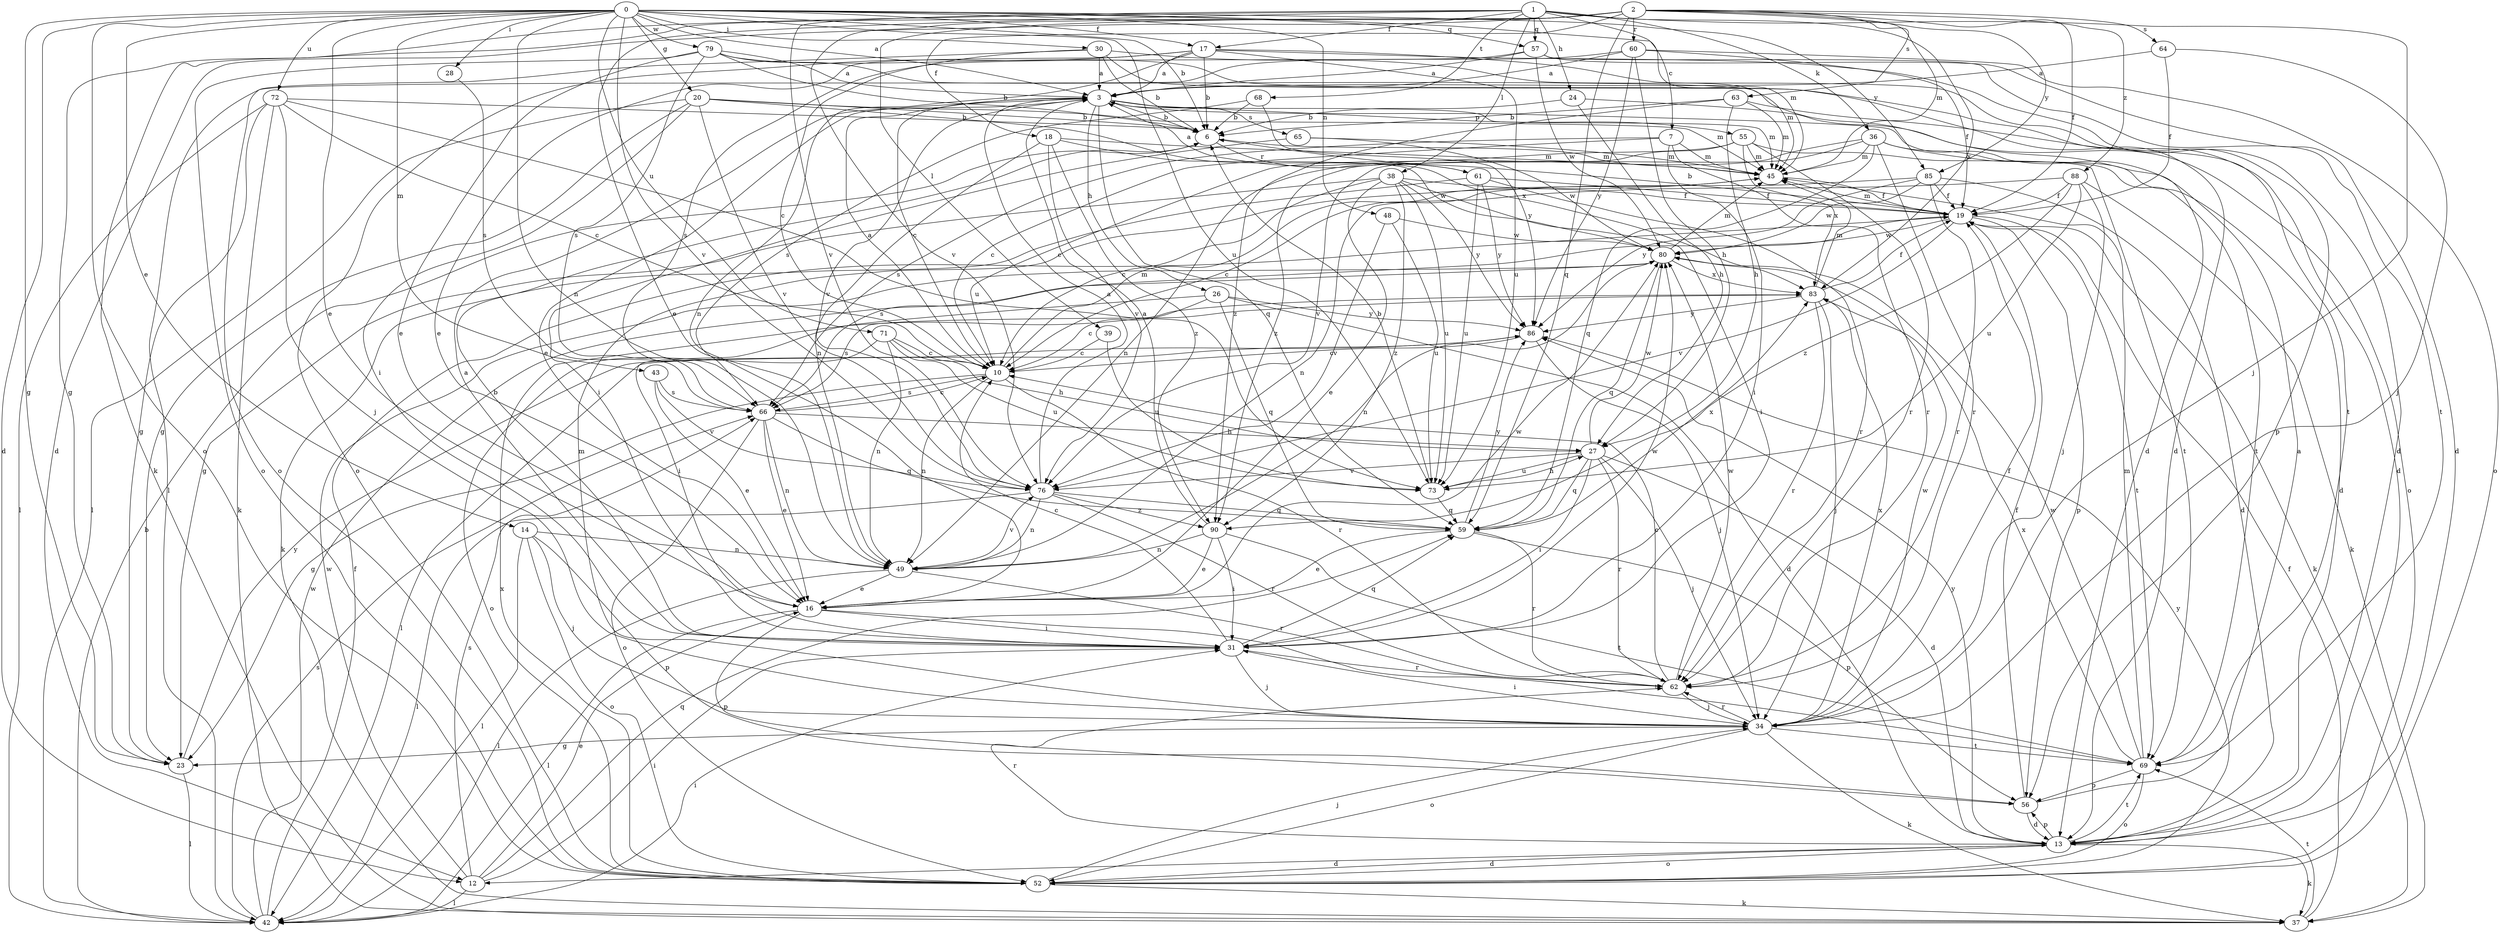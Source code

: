 strict digraph  {
0;
1;
2;
3;
6;
7;
10;
12;
13;
14;
16;
17;
18;
19;
20;
23;
24;
26;
27;
28;
30;
31;
34;
36;
37;
38;
39;
42;
43;
45;
48;
49;
52;
55;
56;
57;
59;
60;
61;
62;
63;
64;
65;
66;
68;
69;
71;
72;
73;
76;
79;
80;
83;
85;
86;
88;
90;
0 -> 3  [label=a];
0 -> 6  [label=b];
0 -> 12  [label=d];
0 -> 14  [label=e];
0 -> 16  [label=e];
0 -> 17  [label=f];
0 -> 20  [label=g];
0 -> 23  [label=g];
0 -> 28  [label=i];
0 -> 30  [label=i];
0 -> 43  [label=m];
0 -> 45  [label=m];
0 -> 48  [label=n];
0 -> 49  [label=n];
0 -> 52  [label=o];
0 -> 57  [label=q];
0 -> 71  [label=u];
0 -> 72  [label=u];
0 -> 73  [label=u];
0 -> 76  [label=v];
0 -> 79  [label=w];
0 -> 85  [label=y];
1 -> 7  [label=c];
1 -> 16  [label=e];
1 -> 17  [label=f];
1 -> 24  [label=h];
1 -> 34  [label=j];
1 -> 36  [label=k];
1 -> 37  [label=k];
1 -> 38  [label=l];
1 -> 57  [label=q];
1 -> 68  [label=t];
1 -> 76  [label=v];
1 -> 83  [label=x];
2 -> 12  [label=d];
2 -> 18  [label=f];
2 -> 19  [label=f];
2 -> 23  [label=g];
2 -> 39  [label=l];
2 -> 45  [label=m];
2 -> 59  [label=q];
2 -> 60  [label=r];
2 -> 63  [label=s];
2 -> 64  [label=s];
2 -> 76  [label=v];
2 -> 85  [label=y];
2 -> 88  [label=z];
3 -> 6  [label=b];
3 -> 10  [label=c];
3 -> 16  [label=e];
3 -> 26  [label=h];
3 -> 45  [label=m];
3 -> 55  [label=p];
3 -> 59  [label=q];
3 -> 65  [label=s];
3 -> 76  [label=v];
6 -> 45  [label=m];
6 -> 61  [label=r];
7 -> 10  [label=c];
7 -> 31  [label=i];
7 -> 45  [label=m];
7 -> 62  [label=r];
7 -> 66  [label=s];
10 -> 3  [label=a];
10 -> 23  [label=g];
10 -> 45  [label=m];
10 -> 49  [label=n];
10 -> 62  [label=r];
10 -> 66  [label=s];
12 -> 16  [label=e];
12 -> 31  [label=i];
12 -> 42  [label=l];
12 -> 59  [label=q];
12 -> 66  [label=s];
12 -> 80  [label=w];
13 -> 12  [label=d];
13 -> 37  [label=k];
13 -> 52  [label=o];
13 -> 56  [label=p];
13 -> 62  [label=r];
13 -> 69  [label=t];
13 -> 86  [label=y];
14 -> 34  [label=j];
14 -> 42  [label=l];
14 -> 49  [label=n];
14 -> 52  [label=o];
14 -> 56  [label=p];
16 -> 31  [label=i];
16 -> 42  [label=l];
16 -> 56  [label=p];
16 -> 69  [label=t];
16 -> 80  [label=w];
17 -> 3  [label=a];
17 -> 6  [label=b];
17 -> 13  [label=d];
17 -> 16  [label=e];
17 -> 45  [label=m];
17 -> 49  [label=n];
17 -> 52  [label=o];
17 -> 73  [label=u];
18 -> 45  [label=m];
18 -> 49  [label=n];
18 -> 76  [label=v];
18 -> 80  [label=w];
18 -> 90  [label=z];
19 -> 6  [label=b];
19 -> 37  [label=k];
19 -> 45  [label=m];
19 -> 56  [label=p];
19 -> 66  [label=s];
19 -> 69  [label=t];
19 -> 76  [label=v];
19 -> 80  [label=w];
20 -> 6  [label=b];
20 -> 23  [label=g];
20 -> 31  [label=i];
20 -> 42  [label=l];
20 -> 45  [label=m];
20 -> 76  [label=v];
20 -> 83  [label=x];
23 -> 42  [label=l];
23 -> 86  [label=y];
24 -> 6  [label=b];
24 -> 27  [label=h];
24 -> 52  [label=o];
26 -> 10  [label=c];
26 -> 13  [label=d];
26 -> 31  [label=i];
26 -> 59  [label=q];
26 -> 86  [label=y];
27 -> 13  [label=d];
27 -> 31  [label=i];
27 -> 34  [label=j];
27 -> 59  [label=q];
27 -> 62  [label=r];
27 -> 73  [label=u];
27 -> 76  [label=v];
27 -> 80  [label=w];
28 -> 66  [label=s];
30 -> 3  [label=a];
30 -> 6  [label=b];
30 -> 10  [label=c];
30 -> 13  [label=d];
30 -> 52  [label=o];
30 -> 56  [label=p];
31 -> 3  [label=a];
31 -> 6  [label=b];
31 -> 10  [label=c];
31 -> 34  [label=j];
31 -> 59  [label=q];
31 -> 62  [label=r];
31 -> 80  [label=w];
34 -> 19  [label=f];
34 -> 23  [label=g];
34 -> 31  [label=i];
34 -> 37  [label=k];
34 -> 45  [label=m];
34 -> 52  [label=o];
34 -> 62  [label=r];
34 -> 69  [label=t];
34 -> 80  [label=w];
34 -> 83  [label=x];
36 -> 13  [label=d];
36 -> 45  [label=m];
36 -> 49  [label=n];
36 -> 59  [label=q];
36 -> 62  [label=r];
36 -> 69  [label=t];
36 -> 76  [label=v];
37 -> 19  [label=f];
37 -> 69  [label=t];
38 -> 10  [label=c];
38 -> 16  [label=e];
38 -> 19  [label=f];
38 -> 23  [label=g];
38 -> 31  [label=i];
38 -> 73  [label=u];
38 -> 86  [label=y];
38 -> 90  [label=z];
39 -> 10  [label=c];
39 -> 73  [label=u];
42 -> 6  [label=b];
42 -> 19  [label=f];
42 -> 31  [label=i];
42 -> 66  [label=s];
42 -> 80  [label=w];
43 -> 16  [label=e];
43 -> 66  [label=s];
43 -> 76  [label=v];
45 -> 19  [label=f];
48 -> 73  [label=u];
48 -> 76  [label=v];
48 -> 80  [label=w];
49 -> 16  [label=e];
49 -> 42  [label=l];
49 -> 62  [label=r];
49 -> 76  [label=v];
52 -> 13  [label=d];
52 -> 34  [label=j];
52 -> 37  [label=k];
52 -> 83  [label=x];
52 -> 86  [label=y];
55 -> 10  [label=c];
55 -> 45  [label=m];
55 -> 62  [label=r];
55 -> 69  [label=t];
55 -> 83  [label=x];
55 -> 90  [label=z];
56 -> 3  [label=a];
56 -> 13  [label=d];
56 -> 19  [label=f];
57 -> 3  [label=a];
57 -> 13  [label=d];
57 -> 66  [label=s];
57 -> 69  [label=t];
57 -> 80  [label=w];
59 -> 16  [label=e];
59 -> 56  [label=p];
59 -> 62  [label=r];
59 -> 83  [label=x];
59 -> 86  [label=y];
60 -> 3  [label=a];
60 -> 19  [label=f];
60 -> 27  [label=h];
60 -> 42  [label=l];
60 -> 52  [label=o];
60 -> 86  [label=y];
61 -> 3  [label=a];
61 -> 19  [label=f];
61 -> 37  [label=k];
61 -> 62  [label=r];
61 -> 73  [label=u];
61 -> 86  [label=y];
62 -> 10  [label=c];
62 -> 34  [label=j];
62 -> 80  [label=w];
63 -> 6  [label=b];
63 -> 13  [label=d];
63 -> 27  [label=h];
63 -> 45  [label=m];
63 -> 90  [label=z];
64 -> 3  [label=a];
64 -> 19  [label=f];
64 -> 34  [label=j];
65 -> 31  [label=i];
65 -> 45  [label=m];
65 -> 80  [label=w];
66 -> 10  [label=c];
66 -> 16  [label=e];
66 -> 27  [label=h];
66 -> 49  [label=n];
66 -> 52  [label=o];
66 -> 59  [label=q];
68 -> 6  [label=b];
68 -> 66  [label=s];
68 -> 86  [label=y];
69 -> 45  [label=m];
69 -> 52  [label=o];
69 -> 56  [label=p];
69 -> 80  [label=w];
69 -> 83  [label=x];
71 -> 10  [label=c];
71 -> 27  [label=h];
71 -> 49  [label=n];
71 -> 52  [label=o];
71 -> 73  [label=u];
72 -> 6  [label=b];
72 -> 10  [label=c];
72 -> 23  [label=g];
72 -> 34  [label=j];
72 -> 37  [label=k];
72 -> 42  [label=l];
72 -> 73  [label=u];
73 -> 6  [label=b];
73 -> 27  [label=h];
73 -> 59  [label=q];
76 -> 3  [label=a];
76 -> 42  [label=l];
76 -> 49  [label=n];
76 -> 59  [label=q];
76 -> 62  [label=r];
76 -> 90  [label=z];
79 -> 3  [label=a];
79 -> 6  [label=b];
79 -> 13  [label=d];
79 -> 16  [label=e];
79 -> 52  [label=o];
79 -> 66  [label=s];
79 -> 69  [label=t];
80 -> 45  [label=m];
80 -> 49  [label=n];
80 -> 59  [label=q];
80 -> 83  [label=x];
83 -> 19  [label=f];
83 -> 34  [label=j];
83 -> 45  [label=m];
83 -> 62  [label=r];
83 -> 66  [label=s];
83 -> 86  [label=y];
85 -> 10  [label=c];
85 -> 13  [label=d];
85 -> 19  [label=f];
85 -> 62  [label=r];
85 -> 80  [label=w];
85 -> 86  [label=y];
86 -> 10  [label=c];
86 -> 34  [label=j];
86 -> 42  [label=l];
88 -> 19  [label=f];
88 -> 34  [label=j];
88 -> 37  [label=k];
88 -> 49  [label=n];
88 -> 73  [label=u];
88 -> 90  [label=z];
90 -> 3  [label=a];
90 -> 16  [label=e];
90 -> 31  [label=i];
90 -> 49  [label=n];
90 -> 69  [label=t];
}
